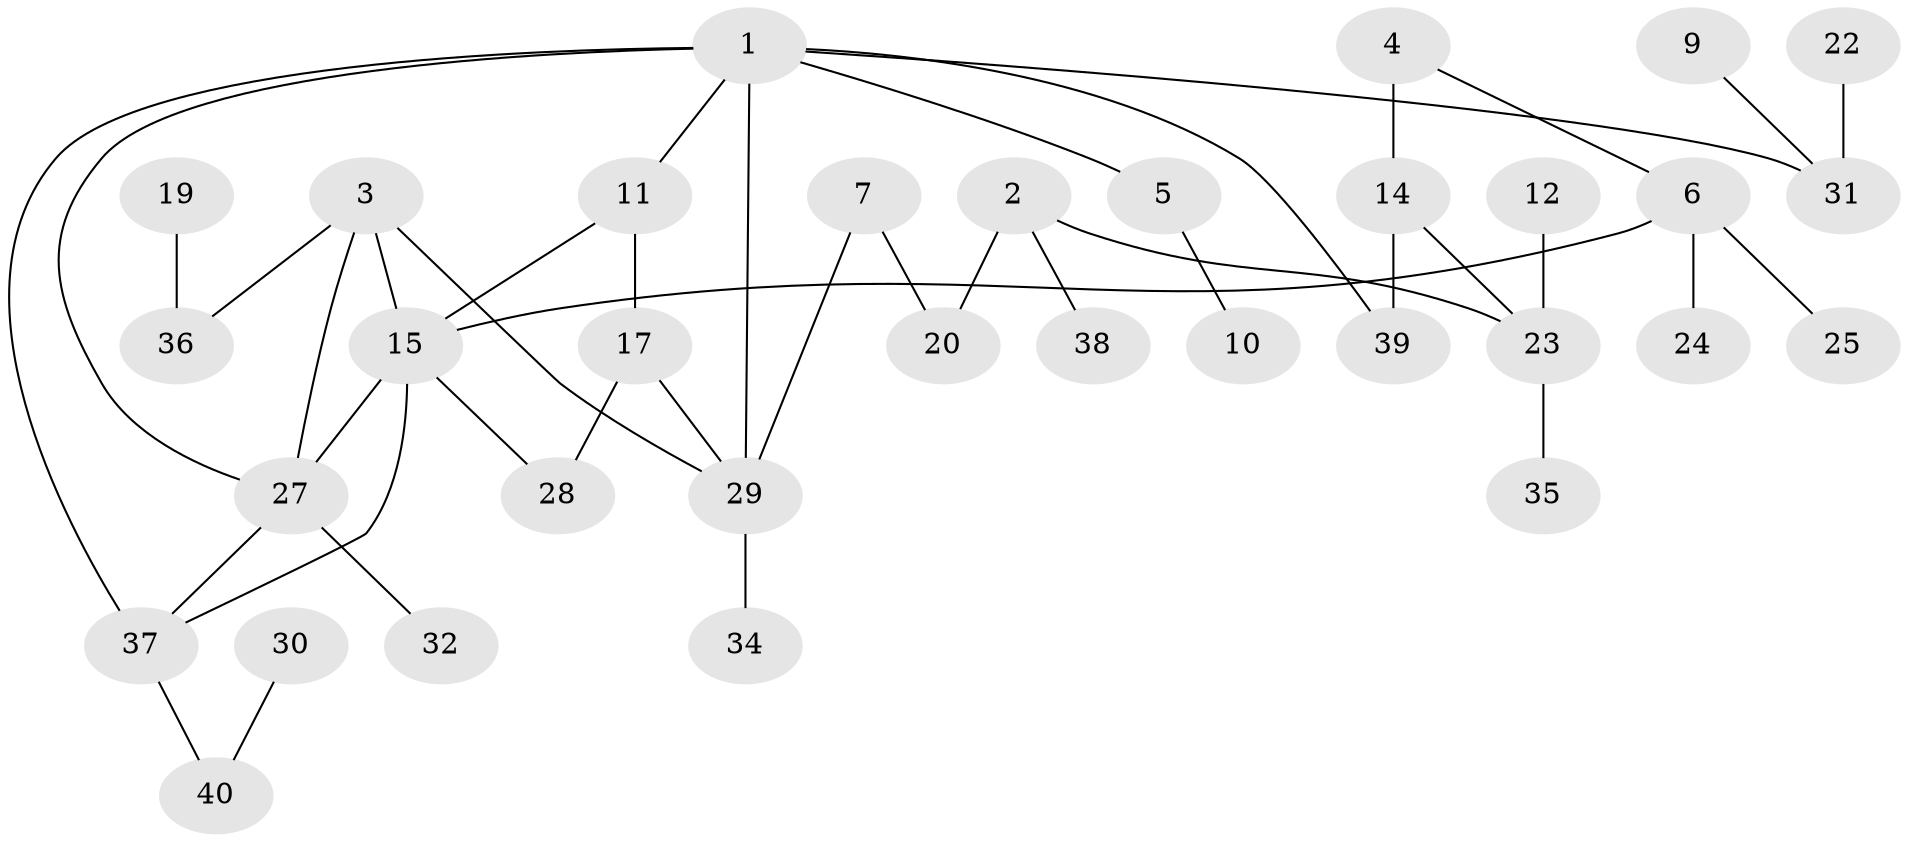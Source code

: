 // original degree distribution, {5: 0.06172839506172839, 2: 0.35802469135802467, 3: 0.14814814814814814, 1: 0.2839506172839506, 0: 0.08641975308641975, 4: 0.04938271604938271, 6: 0.012345679012345678}
// Generated by graph-tools (version 1.1) at 2025/33/03/09/25 02:33:47]
// undirected, 33 vertices, 41 edges
graph export_dot {
graph [start="1"]
  node [color=gray90,style=filled];
  1;
  2;
  3;
  4;
  5;
  6;
  7;
  9;
  10;
  11;
  12;
  14;
  15;
  17;
  19;
  20;
  22;
  23;
  24;
  25;
  27;
  28;
  29;
  30;
  31;
  32;
  34;
  35;
  36;
  37;
  38;
  39;
  40;
  1 -- 5 [weight=1.0];
  1 -- 11 [weight=1.0];
  1 -- 27 [weight=1.0];
  1 -- 29 [weight=1.0];
  1 -- 31 [weight=1.0];
  1 -- 37 [weight=1.0];
  1 -- 39 [weight=1.0];
  2 -- 20 [weight=1.0];
  2 -- 23 [weight=1.0];
  2 -- 38 [weight=1.0];
  3 -- 15 [weight=1.0];
  3 -- 27 [weight=1.0];
  3 -- 29 [weight=1.0];
  3 -- 36 [weight=1.0];
  4 -- 6 [weight=1.0];
  4 -- 14 [weight=2.0];
  5 -- 10 [weight=1.0];
  6 -- 15 [weight=1.0];
  6 -- 24 [weight=1.0];
  6 -- 25 [weight=1.0];
  7 -- 20 [weight=1.0];
  7 -- 29 [weight=1.0];
  9 -- 31 [weight=1.0];
  11 -- 15 [weight=1.0];
  11 -- 17 [weight=1.0];
  12 -- 23 [weight=1.0];
  14 -- 23 [weight=1.0];
  14 -- 39 [weight=1.0];
  15 -- 27 [weight=1.0];
  15 -- 28 [weight=1.0];
  15 -- 37 [weight=1.0];
  17 -- 28 [weight=1.0];
  17 -- 29 [weight=1.0];
  19 -- 36 [weight=2.0];
  22 -- 31 [weight=2.0];
  23 -- 35 [weight=1.0];
  27 -- 32 [weight=1.0];
  27 -- 37 [weight=1.0];
  29 -- 34 [weight=1.0];
  30 -- 40 [weight=1.0];
  37 -- 40 [weight=1.0];
}
